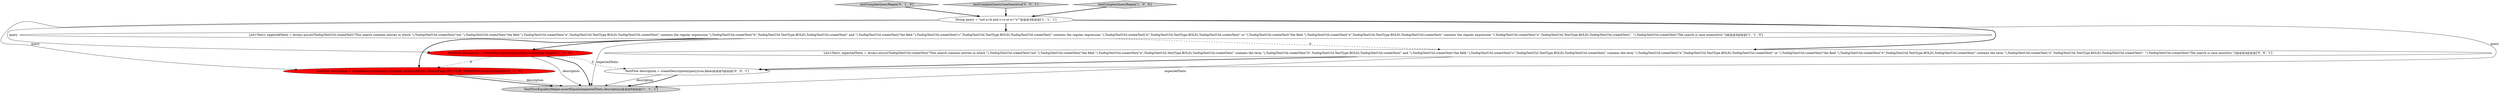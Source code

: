 digraph {
4 [style = filled, label = "List<Text> expectedTexts = Arrays.asList(TooltipTextUtil.createText(\"This search contains entries in which \"),TooltipTextUtil.createText(\"not \"),TooltipTextUtil.createText(\"the field \"),TooltipTextUtil.createText(\"a\",TooltipTextUtil.TextType.BOLD),TooltipTextUtil.createText(\" contains the regular expression \"),TooltipTextUtil.createText(\"b\",TooltipTextUtil.TextType.BOLD),TooltipTextUtil.createText(\" and \"),TooltipTextUtil.createText(\"the field \"),TooltipTextUtil.createText(\"c\",TooltipTextUtil.TextType.BOLD),TooltipTextUtil.createText(\" contains the regular expression \"),TooltipTextUtil.createText(\"e\",TooltipTextUtil.TextType.BOLD),TooltipTextUtil.createText(\" or \"),TooltipTextUtil.createText(\"the field \"),TooltipTextUtil.createText(\"e\",TooltipTextUtil.TextType.BOLD),TooltipTextUtil.createText(\" contains the regular expression \"),TooltipTextUtil.createText(\"x\",TooltipTextUtil.TextType.BOLD),TooltipTextUtil.createText(\". \"),TooltipTextUtil.createText(\"The search is case insensitive.\"))@@@4@@@['1', '1', '0']", fillcolor = white, shape = ellipse image = "AAA0AAABBB1BBB"];
5 [style = filled, label = "testComplexQueryRegex['0', '1', '0']", fillcolor = lightgray, shape = diamond image = "AAA0AAABBB2BBB"];
8 [style = filled, label = "testComplexQueryCaseSensitive['0', '0', '1']", fillcolor = lightgray, shape = diamond image = "AAA0AAABBB3BBB"];
3 [style = filled, label = "testComplexQueryRegex['1', '0', '0']", fillcolor = lightgray, shape = diamond image = "AAA0AAABBB1BBB"];
2 [style = filled, label = "TextFlow description = createDescription(query,false,true)@@@5@@@['1', '0', '0']", fillcolor = red, shape = ellipse image = "AAA1AAABBB1BBB"];
0 [style = filled, label = "String query = \"not a=b and c=e or e=\"x\"\"@@@3@@@['1', '1', '1']", fillcolor = white, shape = ellipse image = "AAA0AAABBB1BBB"];
1 [style = filled, label = "TextFlowEqualityHelper.assertEquals(expectedTexts,description)@@@6@@@['1', '1', '1']", fillcolor = lightgray, shape = ellipse image = "AAA0AAABBB1BBB"];
6 [style = filled, label = "TextFlow description = createDescription(query,EnumSet.of(SearchRules.SearchFlags.REGULAR_EXPRESSION))@@@5@@@['0', '1', '0']", fillcolor = red, shape = ellipse image = "AAA1AAABBB2BBB"];
9 [style = filled, label = "List<Text> expectedTexts = Arrays.asList(TooltipTextUtil.createText(\"This search contains entries in which \"),TooltipTextUtil.createText(\"not \"),TooltipTextUtil.createText(\"the field \"),TooltipTextUtil.createText(\"a\",TooltipTextUtil.TextType.BOLD),TooltipTextUtil.createText(\" contains the term \"),TooltipTextUtil.createText(\"b\",TooltipTextUtil.TextType.BOLD),TooltipTextUtil.createText(\" and \"),TooltipTextUtil.createText(\"the field \"),TooltipTextUtil.createText(\"c\",TooltipTextUtil.TextType.BOLD),TooltipTextUtil.createText(\" contains the term \"),TooltipTextUtil.createText(\"e\",TooltipTextUtil.TextType.BOLD),TooltipTextUtil.createText(\" or \"),TooltipTextUtil.createText(\"the field \"),TooltipTextUtil.createText(\"e\",TooltipTextUtil.TextType.BOLD),TooltipTextUtil.createText(\" contains the term \"),TooltipTextUtil.createText(\"x\",TooltipTextUtil.TextType.BOLD),TooltipTextUtil.createText(\". \"),TooltipTextUtil.createText(\"The search is case sensitive.\"))@@@4@@@['0', '0', '1']", fillcolor = white, shape = ellipse image = "AAA0AAABBB3BBB"];
7 [style = filled, label = "TextFlow description = createDescription(query,true,false)@@@5@@@['0', '0', '1']", fillcolor = white, shape = ellipse image = "AAA0AAABBB3BBB"];
0->7 [style = solid, label="query"];
0->9 [style = bold, label=""];
7->1 [style = solid, label="description"];
7->1 [style = bold, label=""];
9->1 [style = solid, label="expectedTexts"];
4->6 [style = bold, label=""];
2->1 [style = bold, label=""];
0->6 [style = solid, label="query"];
2->1 [style = solid, label="description"];
4->2 [style = bold, label=""];
9->7 [style = bold, label=""];
2->7 [style = dashed, label="0"];
3->0 [style = bold, label=""];
8->0 [style = bold, label=""];
6->1 [style = bold, label=""];
4->9 [style = dashed, label="0"];
5->0 [style = bold, label=""];
0->4 [style = bold, label=""];
4->1 [style = solid, label="expectedTexts"];
2->6 [style = dashed, label="0"];
0->2 [style = solid, label="query"];
6->1 [style = solid, label="description"];
}
